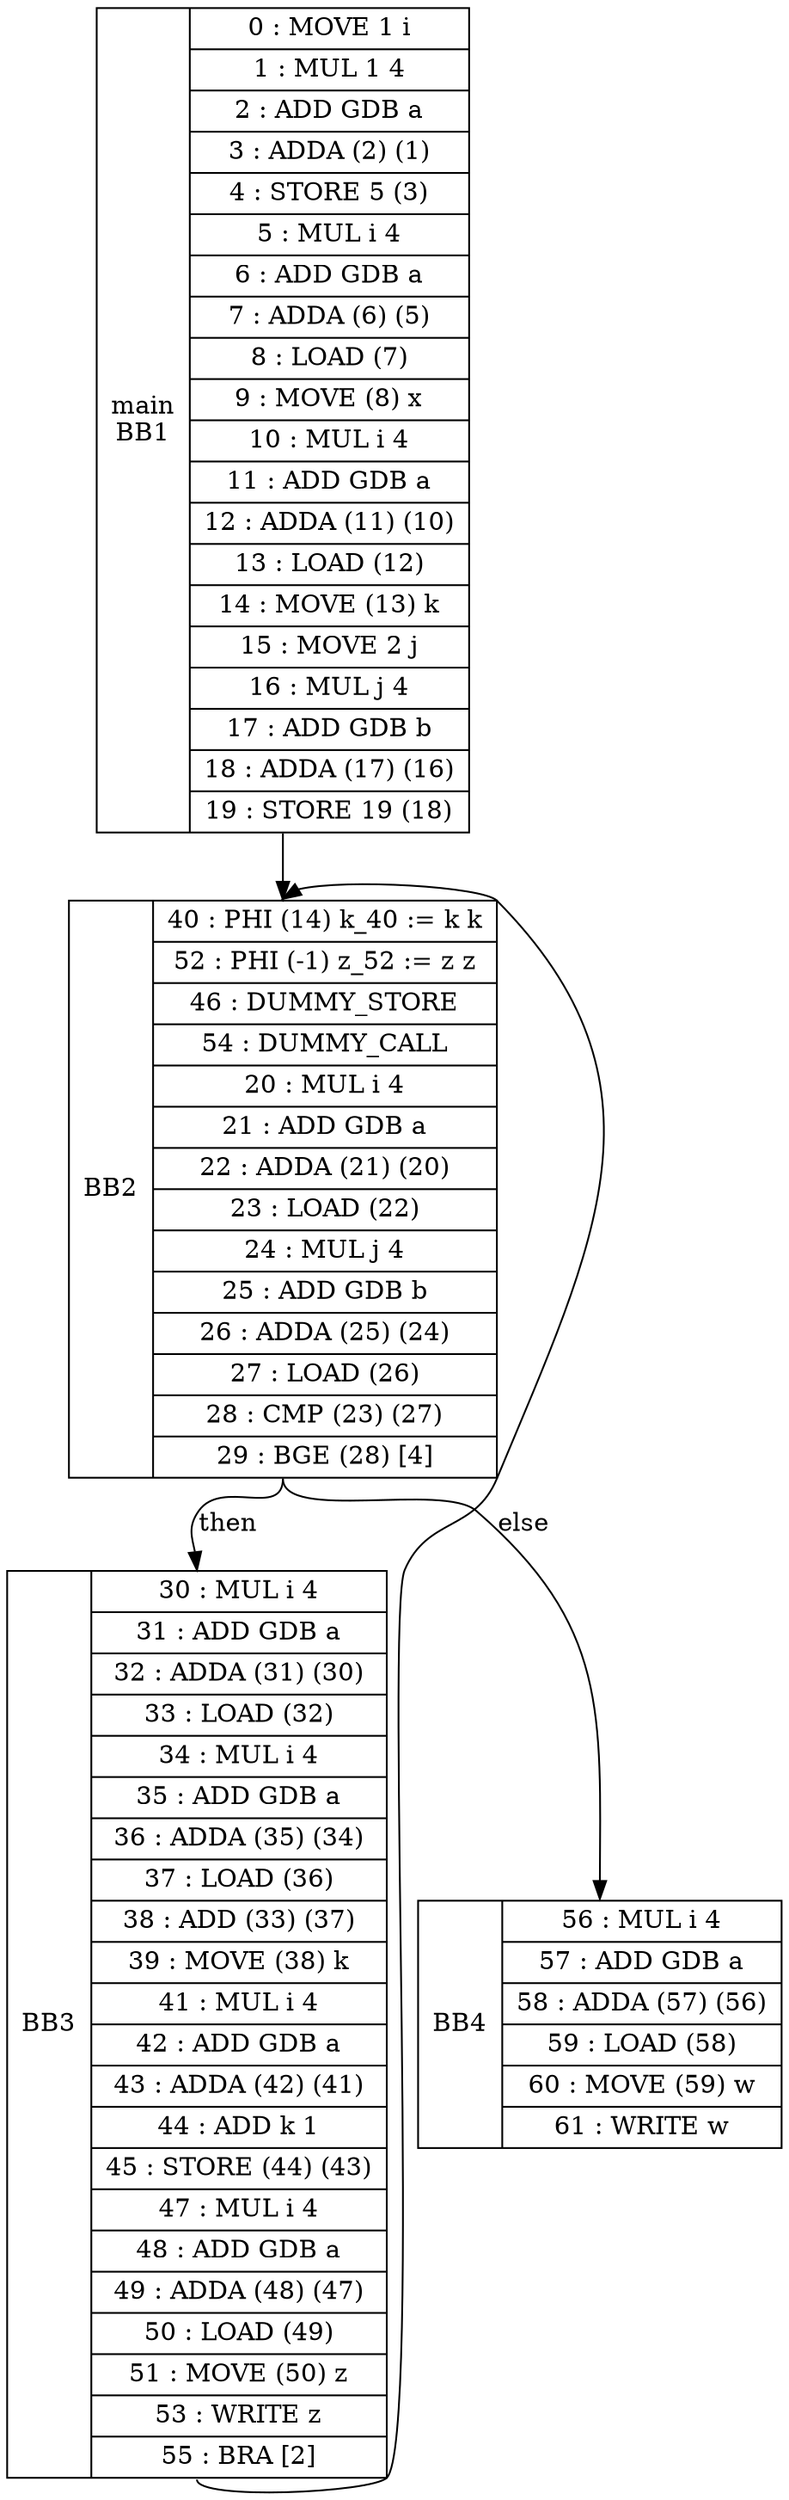 digraph G {
BB1[shape=record, label="<b>main\nBB1|{0 : MOVE 1 i |1 : MUL 1 4 |2 : ADD GDB a |3 : ADDA (2) (1) |4 : STORE 5 (3) |5 : MUL i 4 |6 : ADD GDB a |7 : ADDA (6) (5) |8 : LOAD (7) |9 : MOVE (8) x |10 : MUL i 4 |11 : ADD GDB a |12 : ADDA (11) (10) |13 : LOAD (12) |14 : MOVE (13) k |15 : MOVE 2 j |16 : MUL j 4 |17 : ADD GDB b |18 : ADDA (17) (16) |19 : STORE 19 (18) }"];
BB1:s -> BB2:n [label=""];
BB2[shape=record, label="<b>BB2|{40 : PHI (14) k_40 := k k |52 : PHI (-1) z_52 := z z |46 : DUMMY_STORE |54 : DUMMY_CALL |20 : MUL i 4 |21 : ADD GDB a |22 : ADDA (21) (20) |23 : LOAD (22) |24 : MUL j 4 |25 : ADD GDB b |26 : ADDA (25) (24) |27 : LOAD (26) |28 : CMP (23) (27) |29 : BGE (28) [4] }"];
BB2:s -> BB3:n [label="then"];
BB2:s -> BB4:n [label="else"];
BB3[shape=record, label="<b>BB3|{30 : MUL i 4 |31 : ADD GDB a |32 : ADDA (31) (30) |33 : LOAD (32) |34 : MUL i 4 |35 : ADD GDB a |36 : ADDA (35) (34) |37 : LOAD (36) |38 : ADD (33) (37) |39 : MOVE (38) k |41 : MUL i 4 |42 : ADD GDB a |43 : ADDA (42) (41) |44 : ADD k 1 |45 : STORE (44) (43) |47 : MUL i 4 |48 : ADD GDB a |49 : ADDA (48) (47) |50 : LOAD (49) |51 : MOVE (50) z |53 : WRITE z |55 : BRA [2] }"];
BB3:s -> BB2:n [label=""];
BB4[shape=record, label="<b>BB4|{56 : MUL i 4 |57 : ADD GDB a |58 : ADDA (57) (56) |59 : LOAD (58) |60 : MOVE (59) w |61 : WRITE w }"];
}
